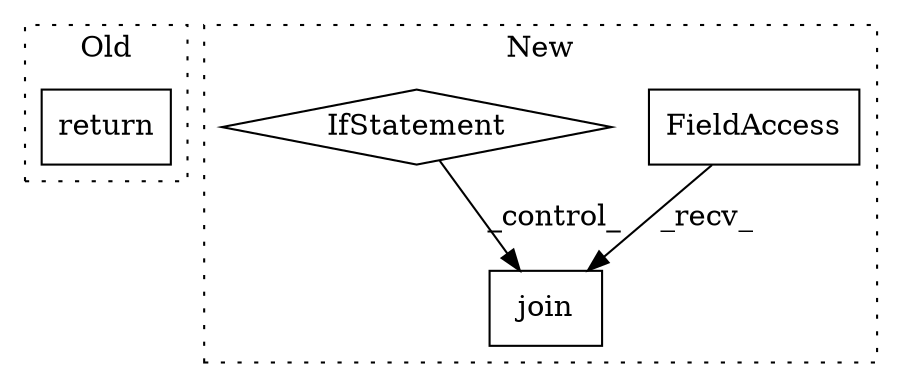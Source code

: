 digraph G {
subgraph cluster0 {
1 [label="return" a="41" s="2526" l="7" shape="box"];
label = "Old";
style="dotted";
}
subgraph cluster1 {
2 [label="join" a="32" s="3535,3548" l="5,1" shape="box"];
3 [label="FieldAccess" a="22" s="3527" l="7" shape="box"];
4 [label="IfStatement" a="25" s="3434,3454" l="4,2" shape="diamond"];
label = "New";
style="dotted";
}
3 -> 2 [label="_recv_"];
4 -> 2 [label="_control_"];
}